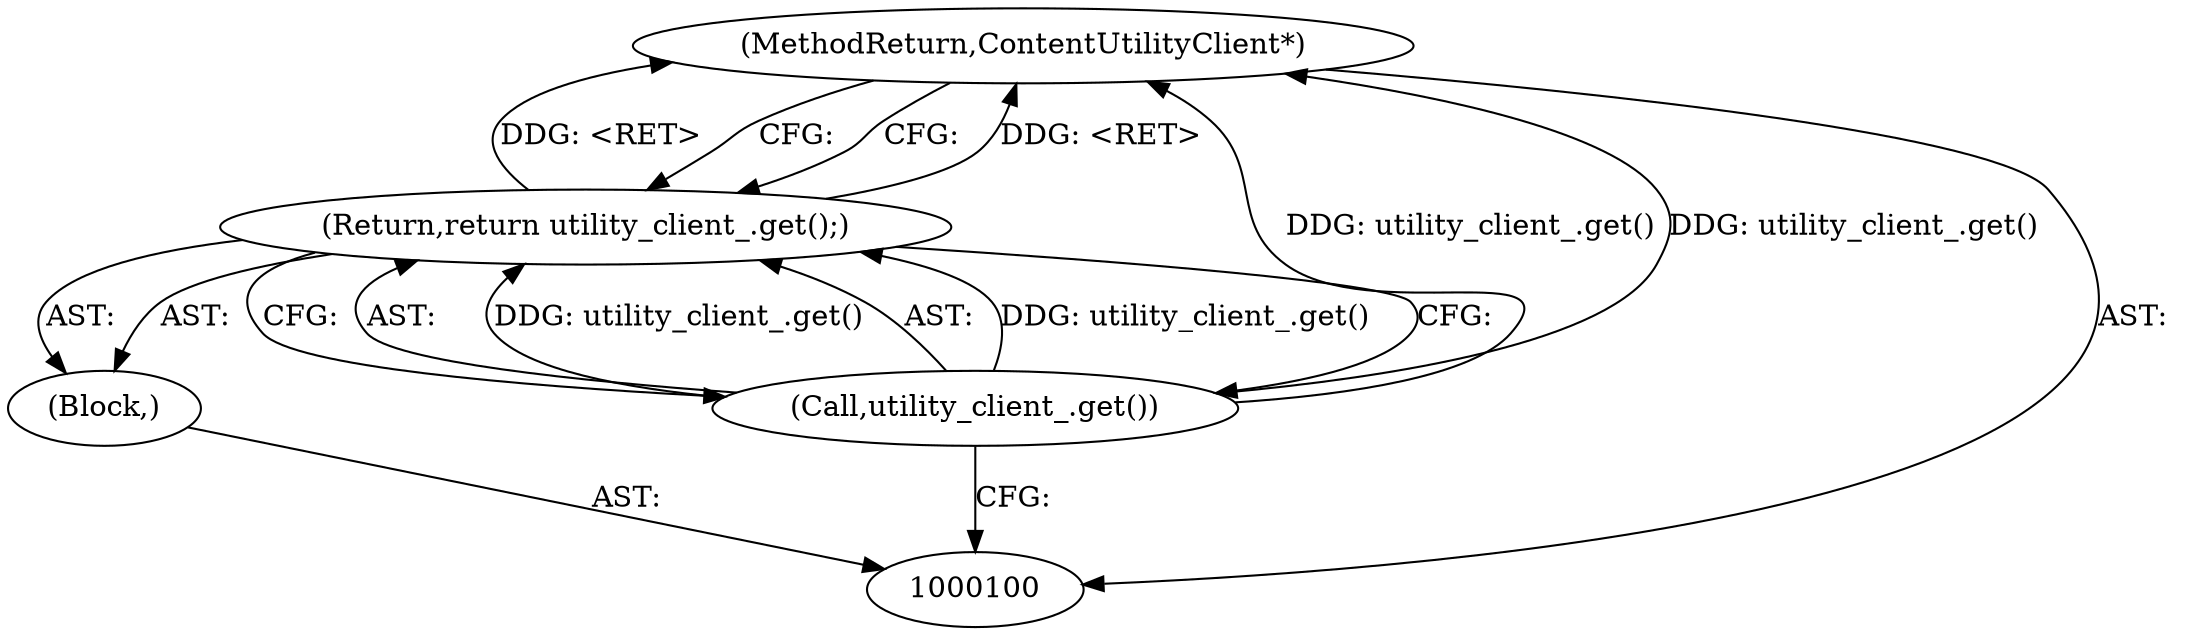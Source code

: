 digraph "1_Chrome_925dad6467cd7a2b79322378eafa43d06371b081_0" {
"1000104" [label="(MethodReturn,ContentUtilityClient*)"];
"1000101" [label="(Block,)"];
"1000103" [label="(Call,utility_client_.get())"];
"1000102" [label="(Return,return utility_client_.get();)"];
"1000104" -> "1000100"  [label="AST: "];
"1000104" -> "1000102"  [label="CFG: "];
"1000103" -> "1000104"  [label="DDG: utility_client_.get()"];
"1000102" -> "1000104"  [label="DDG: <RET>"];
"1000101" -> "1000100"  [label="AST: "];
"1000102" -> "1000101"  [label="AST: "];
"1000103" -> "1000102"  [label="AST: "];
"1000103" -> "1000100"  [label="CFG: "];
"1000102" -> "1000103"  [label="CFG: "];
"1000103" -> "1000104"  [label="DDG: utility_client_.get()"];
"1000103" -> "1000102"  [label="DDG: utility_client_.get()"];
"1000102" -> "1000101"  [label="AST: "];
"1000102" -> "1000103"  [label="CFG: "];
"1000103" -> "1000102"  [label="AST: "];
"1000104" -> "1000102"  [label="CFG: "];
"1000102" -> "1000104"  [label="DDG: <RET>"];
"1000103" -> "1000102"  [label="DDG: utility_client_.get()"];
}
